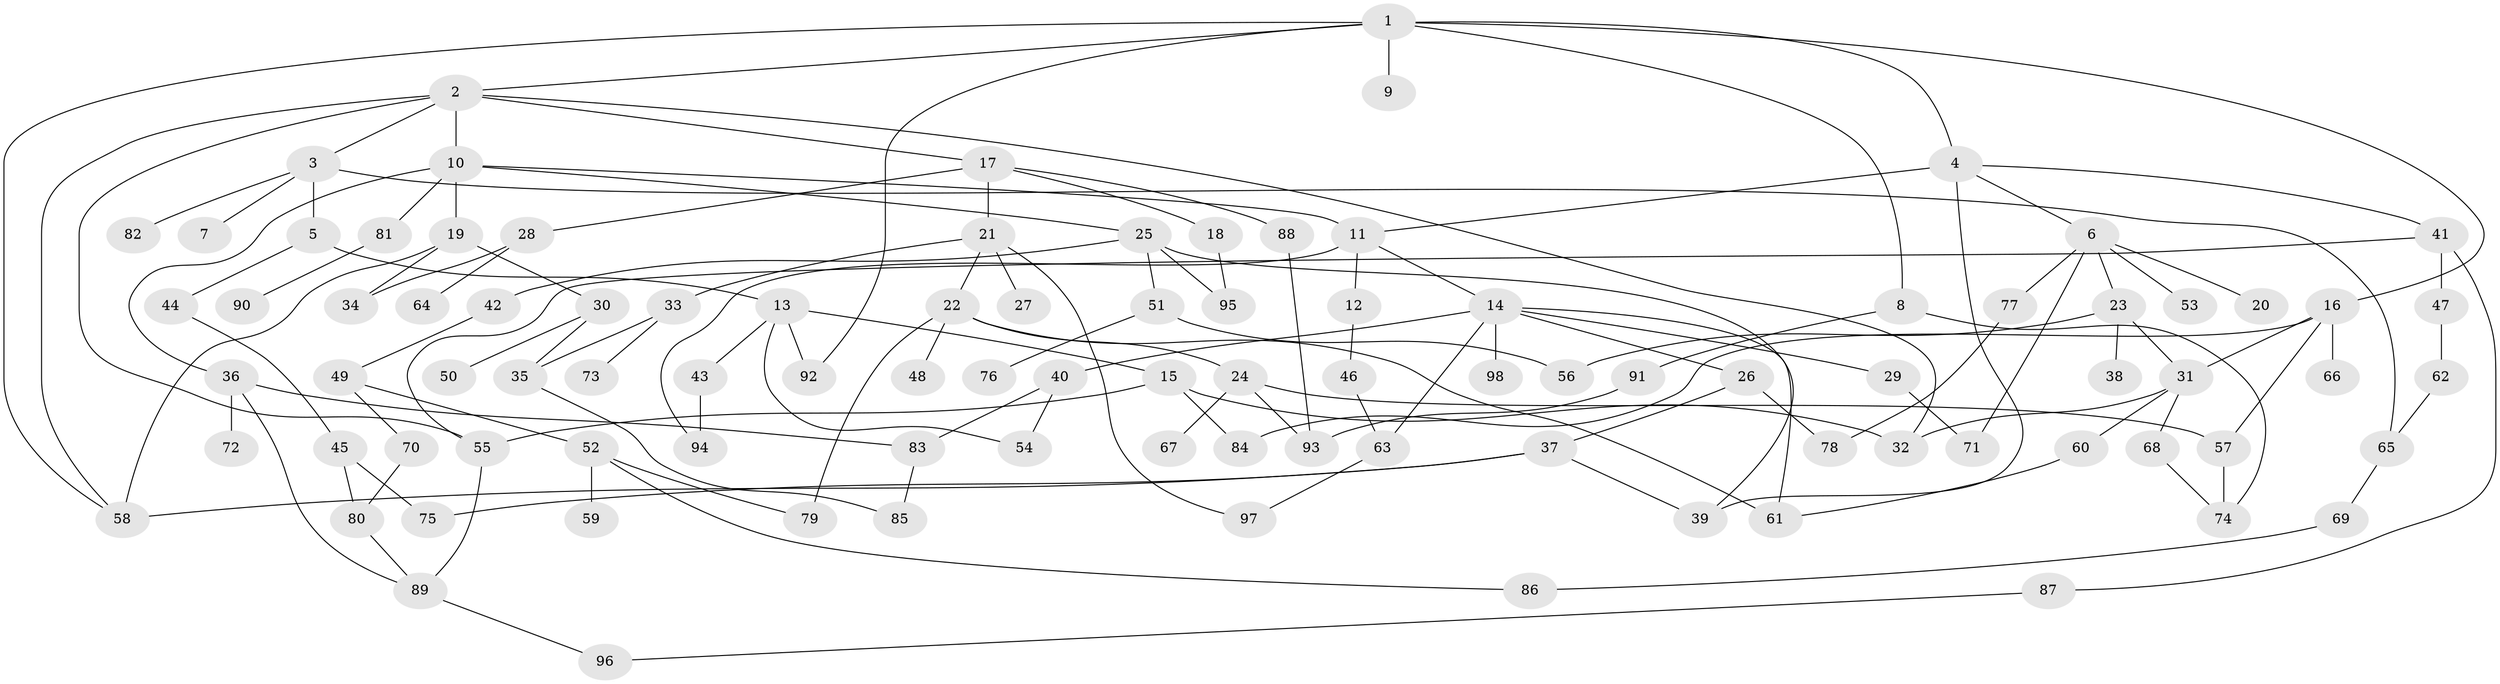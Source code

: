 // Generated by graph-tools (version 1.1) at 2025/10/02/27/25 16:10:51]
// undirected, 98 vertices, 137 edges
graph export_dot {
graph [start="1"]
  node [color=gray90,style=filled];
  1;
  2;
  3;
  4;
  5;
  6;
  7;
  8;
  9;
  10;
  11;
  12;
  13;
  14;
  15;
  16;
  17;
  18;
  19;
  20;
  21;
  22;
  23;
  24;
  25;
  26;
  27;
  28;
  29;
  30;
  31;
  32;
  33;
  34;
  35;
  36;
  37;
  38;
  39;
  40;
  41;
  42;
  43;
  44;
  45;
  46;
  47;
  48;
  49;
  50;
  51;
  52;
  53;
  54;
  55;
  56;
  57;
  58;
  59;
  60;
  61;
  62;
  63;
  64;
  65;
  66;
  67;
  68;
  69;
  70;
  71;
  72;
  73;
  74;
  75;
  76;
  77;
  78;
  79;
  80;
  81;
  82;
  83;
  84;
  85;
  86;
  87;
  88;
  89;
  90;
  91;
  92;
  93;
  94;
  95;
  96;
  97;
  98;
  1 -- 2;
  1 -- 4;
  1 -- 8;
  1 -- 9;
  1 -- 16;
  1 -- 92;
  1 -- 58;
  2 -- 3;
  2 -- 10;
  2 -- 17;
  2 -- 58;
  2 -- 55;
  2 -- 32;
  3 -- 5;
  3 -- 7;
  3 -- 65;
  3 -- 82;
  4 -- 6;
  4 -- 41;
  4 -- 11;
  4 -- 39;
  5 -- 13;
  5 -- 44;
  6 -- 20;
  6 -- 23;
  6 -- 53;
  6 -- 77;
  6 -- 71;
  8 -- 91;
  8 -- 74;
  10 -- 11;
  10 -- 19;
  10 -- 25;
  10 -- 36;
  10 -- 81;
  11 -- 12;
  11 -- 14;
  11 -- 94;
  12 -- 46;
  13 -- 15;
  13 -- 43;
  13 -- 92;
  13 -- 54;
  14 -- 26;
  14 -- 29;
  14 -- 40;
  14 -- 98;
  14 -- 63;
  14 -- 61;
  15 -- 32;
  15 -- 55;
  15 -- 84;
  16 -- 31;
  16 -- 57;
  16 -- 66;
  16 -- 84;
  17 -- 18;
  17 -- 21;
  17 -- 28;
  17 -- 88;
  18 -- 95;
  19 -- 30;
  19 -- 58;
  19 -- 34;
  21 -- 22;
  21 -- 27;
  21 -- 33;
  21 -- 97;
  22 -- 24;
  22 -- 48;
  22 -- 61;
  22 -- 79;
  23 -- 38;
  23 -- 56;
  23 -- 31;
  24 -- 67;
  24 -- 93;
  24 -- 57;
  25 -- 42;
  25 -- 51;
  25 -- 95;
  25 -- 39;
  26 -- 37;
  26 -- 78;
  28 -- 34;
  28 -- 64;
  29 -- 71;
  30 -- 35;
  30 -- 50;
  31 -- 32;
  31 -- 60;
  31 -- 68;
  33 -- 73;
  33 -- 35;
  35 -- 85;
  36 -- 72;
  36 -- 83;
  36 -- 89;
  37 -- 39;
  37 -- 75;
  37 -- 58;
  40 -- 54;
  40 -- 83;
  41 -- 47;
  41 -- 55;
  41 -- 87;
  42 -- 49;
  43 -- 94;
  44 -- 45;
  45 -- 75;
  45 -- 80;
  46 -- 63;
  47 -- 62;
  49 -- 52;
  49 -- 70;
  51 -- 76;
  51 -- 56;
  52 -- 59;
  52 -- 79;
  52 -- 86;
  55 -- 89;
  57 -- 74;
  60 -- 61;
  62 -- 65;
  63 -- 97;
  65 -- 69;
  68 -- 74;
  69 -- 86;
  70 -- 80;
  77 -- 78;
  80 -- 89;
  81 -- 90;
  83 -- 85;
  87 -- 96;
  88 -- 93;
  89 -- 96;
  91 -- 93;
}
